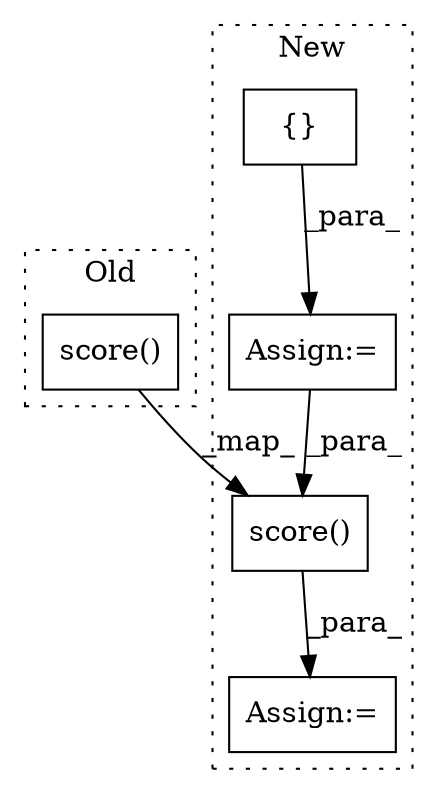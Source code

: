 digraph G {
subgraph cluster0 {
1 [label="score()" a="75" s="3329,3349" l="13,1" shape="box"];
label = "Old";
style="dotted";
}
subgraph cluster1 {
2 [label="score()" a="75" s="4991,5012" l="13,1" shape="box"];
3 [label="Assign:=" a="68" s="4988" l="3" shape="box"];
4 [label="{}" a="59" s="3633,3633" l="2,1" shape="box"];
5 [label="Assign:=" a="68" s="3630" l="3" shape="box"];
label = "New";
style="dotted";
}
1 -> 2 [label="_map_"];
2 -> 3 [label="_para_"];
4 -> 5 [label="_para_"];
5 -> 2 [label="_para_"];
}